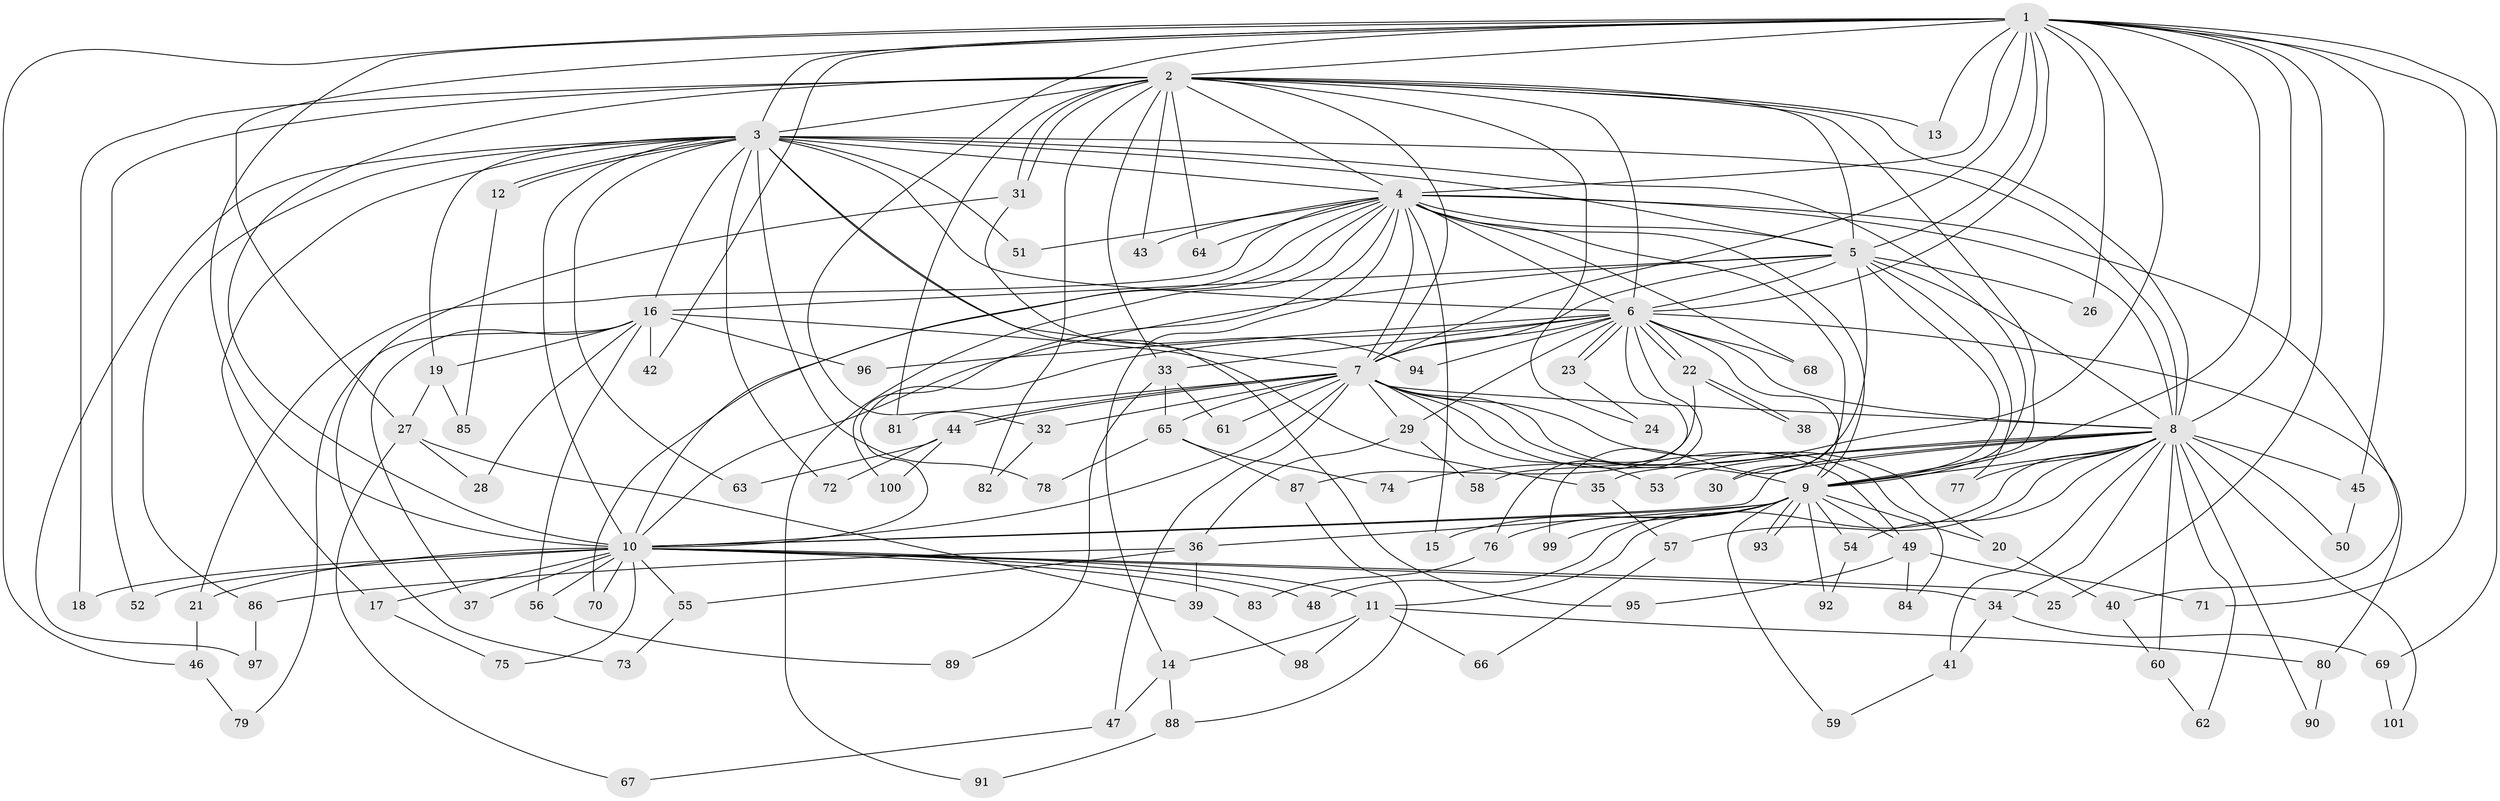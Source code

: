 // coarse degree distribution, {11: 0.0967741935483871, 12: 0.03225806451612903, 16: 0.03225806451612903, 17: 0.03225806451612903, 10: 0.03225806451612903, 6: 0.0967741935483871, 2: 0.12903225806451613, 5: 0.25806451612903225, 3: 0.12903225806451613, 9: 0.03225806451612903, 4: 0.0967741935483871, 1: 0.03225806451612903}
// Generated by graph-tools (version 1.1) at 2025/49/03/04/25 22:49:30]
// undirected, 101 vertices, 227 edges
graph export_dot {
  node [color=gray90,style=filled];
  1;
  2;
  3;
  4;
  5;
  6;
  7;
  8;
  9;
  10;
  11;
  12;
  13;
  14;
  15;
  16;
  17;
  18;
  19;
  20;
  21;
  22;
  23;
  24;
  25;
  26;
  27;
  28;
  29;
  30;
  31;
  32;
  33;
  34;
  35;
  36;
  37;
  38;
  39;
  40;
  41;
  42;
  43;
  44;
  45;
  46;
  47;
  48;
  49;
  50;
  51;
  52;
  53;
  54;
  55;
  56;
  57;
  58;
  59;
  60;
  61;
  62;
  63;
  64;
  65;
  66;
  67;
  68;
  69;
  70;
  71;
  72;
  73;
  74;
  75;
  76;
  77;
  78;
  79;
  80;
  81;
  82;
  83;
  84;
  85;
  86;
  87;
  88;
  89;
  90;
  91;
  92;
  93;
  94;
  95;
  96;
  97;
  98;
  99;
  100;
  101;
  1 -- 2;
  1 -- 3;
  1 -- 4;
  1 -- 5;
  1 -- 6;
  1 -- 7;
  1 -- 8;
  1 -- 9;
  1 -- 10;
  1 -- 13;
  1 -- 25;
  1 -- 26;
  1 -- 27;
  1 -- 32;
  1 -- 42;
  1 -- 45;
  1 -- 46;
  1 -- 69;
  1 -- 71;
  1 -- 74;
  2 -- 3;
  2 -- 4;
  2 -- 5;
  2 -- 6;
  2 -- 7;
  2 -- 8;
  2 -- 9;
  2 -- 10;
  2 -- 13;
  2 -- 18;
  2 -- 24;
  2 -- 31;
  2 -- 31;
  2 -- 33;
  2 -- 43;
  2 -- 52;
  2 -- 64;
  2 -- 81;
  2 -- 82;
  3 -- 4;
  3 -- 5;
  3 -- 6;
  3 -- 7;
  3 -- 8;
  3 -- 9;
  3 -- 10;
  3 -- 12;
  3 -- 12;
  3 -- 16;
  3 -- 17;
  3 -- 19;
  3 -- 51;
  3 -- 63;
  3 -- 72;
  3 -- 78;
  3 -- 86;
  3 -- 95;
  3 -- 97;
  4 -- 5;
  4 -- 6;
  4 -- 7;
  4 -- 8;
  4 -- 9;
  4 -- 10;
  4 -- 14;
  4 -- 15;
  4 -- 21;
  4 -- 30;
  4 -- 40;
  4 -- 43;
  4 -- 51;
  4 -- 64;
  4 -- 68;
  4 -- 70;
  4 -- 91;
  4 -- 100;
  5 -- 6;
  5 -- 7;
  5 -- 8;
  5 -- 9;
  5 -- 10;
  5 -- 16;
  5 -- 26;
  5 -- 77;
  5 -- 99;
  6 -- 7;
  6 -- 8;
  6 -- 9;
  6 -- 10;
  6 -- 22;
  6 -- 22;
  6 -- 23;
  6 -- 23;
  6 -- 29;
  6 -- 33;
  6 -- 58;
  6 -- 68;
  6 -- 76;
  6 -- 80;
  6 -- 94;
  6 -- 96;
  7 -- 8;
  7 -- 9;
  7 -- 10;
  7 -- 20;
  7 -- 29;
  7 -- 32;
  7 -- 44;
  7 -- 44;
  7 -- 47;
  7 -- 49;
  7 -- 53;
  7 -- 61;
  7 -- 65;
  7 -- 81;
  7 -- 84;
  8 -- 9;
  8 -- 10;
  8 -- 11;
  8 -- 30;
  8 -- 34;
  8 -- 35;
  8 -- 41;
  8 -- 45;
  8 -- 50;
  8 -- 53;
  8 -- 54;
  8 -- 57;
  8 -- 60;
  8 -- 62;
  8 -- 77;
  8 -- 90;
  8 -- 101;
  9 -- 10;
  9 -- 15;
  9 -- 20;
  9 -- 36;
  9 -- 48;
  9 -- 49;
  9 -- 54;
  9 -- 59;
  9 -- 76;
  9 -- 92;
  9 -- 93;
  9 -- 93;
  9 -- 99;
  10 -- 11;
  10 -- 17;
  10 -- 18;
  10 -- 21;
  10 -- 25;
  10 -- 34;
  10 -- 37;
  10 -- 48;
  10 -- 52;
  10 -- 55;
  10 -- 56;
  10 -- 70;
  10 -- 75;
  10 -- 83;
  11 -- 14;
  11 -- 66;
  11 -- 80;
  11 -- 98;
  12 -- 85;
  14 -- 47;
  14 -- 88;
  16 -- 19;
  16 -- 28;
  16 -- 35;
  16 -- 37;
  16 -- 42;
  16 -- 56;
  16 -- 79;
  16 -- 96;
  17 -- 75;
  19 -- 27;
  19 -- 85;
  20 -- 40;
  21 -- 46;
  22 -- 38;
  22 -- 38;
  22 -- 87;
  23 -- 24;
  27 -- 28;
  27 -- 39;
  27 -- 67;
  29 -- 36;
  29 -- 58;
  31 -- 73;
  31 -- 94;
  32 -- 82;
  33 -- 61;
  33 -- 65;
  33 -- 89;
  34 -- 41;
  34 -- 69;
  35 -- 57;
  36 -- 39;
  36 -- 55;
  36 -- 86;
  39 -- 98;
  40 -- 60;
  41 -- 59;
  44 -- 63;
  44 -- 72;
  44 -- 100;
  45 -- 50;
  46 -- 79;
  47 -- 67;
  49 -- 71;
  49 -- 84;
  49 -- 95;
  54 -- 92;
  55 -- 73;
  56 -- 89;
  57 -- 66;
  60 -- 62;
  65 -- 74;
  65 -- 78;
  65 -- 87;
  69 -- 101;
  76 -- 83;
  80 -- 90;
  86 -- 97;
  87 -- 88;
  88 -- 91;
}
